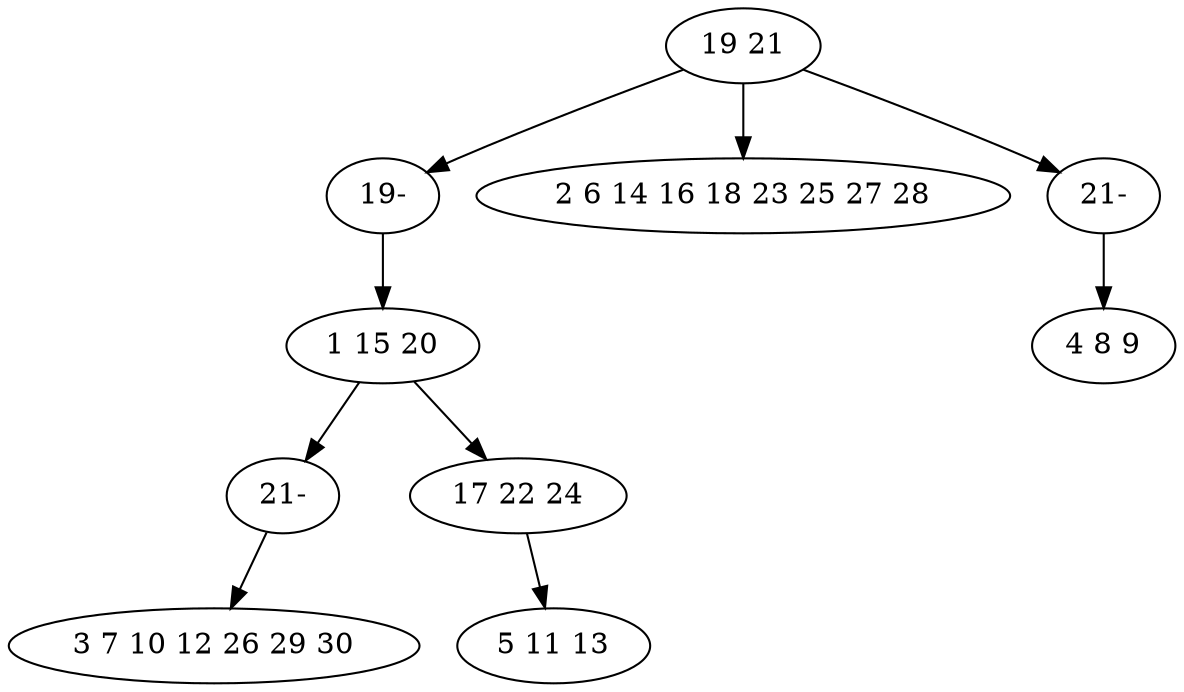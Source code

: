 digraph true_tree {
	"0" -> "9"
	"1" -> "8"
	"1" -> "3"
	"0" -> "4"
	"0" -> "7"
	"3" -> "6"
	"7" -> "5"
	"8" -> "2"
	"9" -> "1"
	"0" [label="19 21"];
	"1" [label="1 15 20"];
	"2" [label="3 7 10 12 26 29 30"];
	"3" [label="17 22 24"];
	"4" [label="2 6 14 16 18 23 25 27 28"];
	"5" [label="4 8 9"];
	"6" [label="5 11 13"];
	"7" [label="21-"];
	"8" [label="21-"];
	"9" [label="19-"];
}
